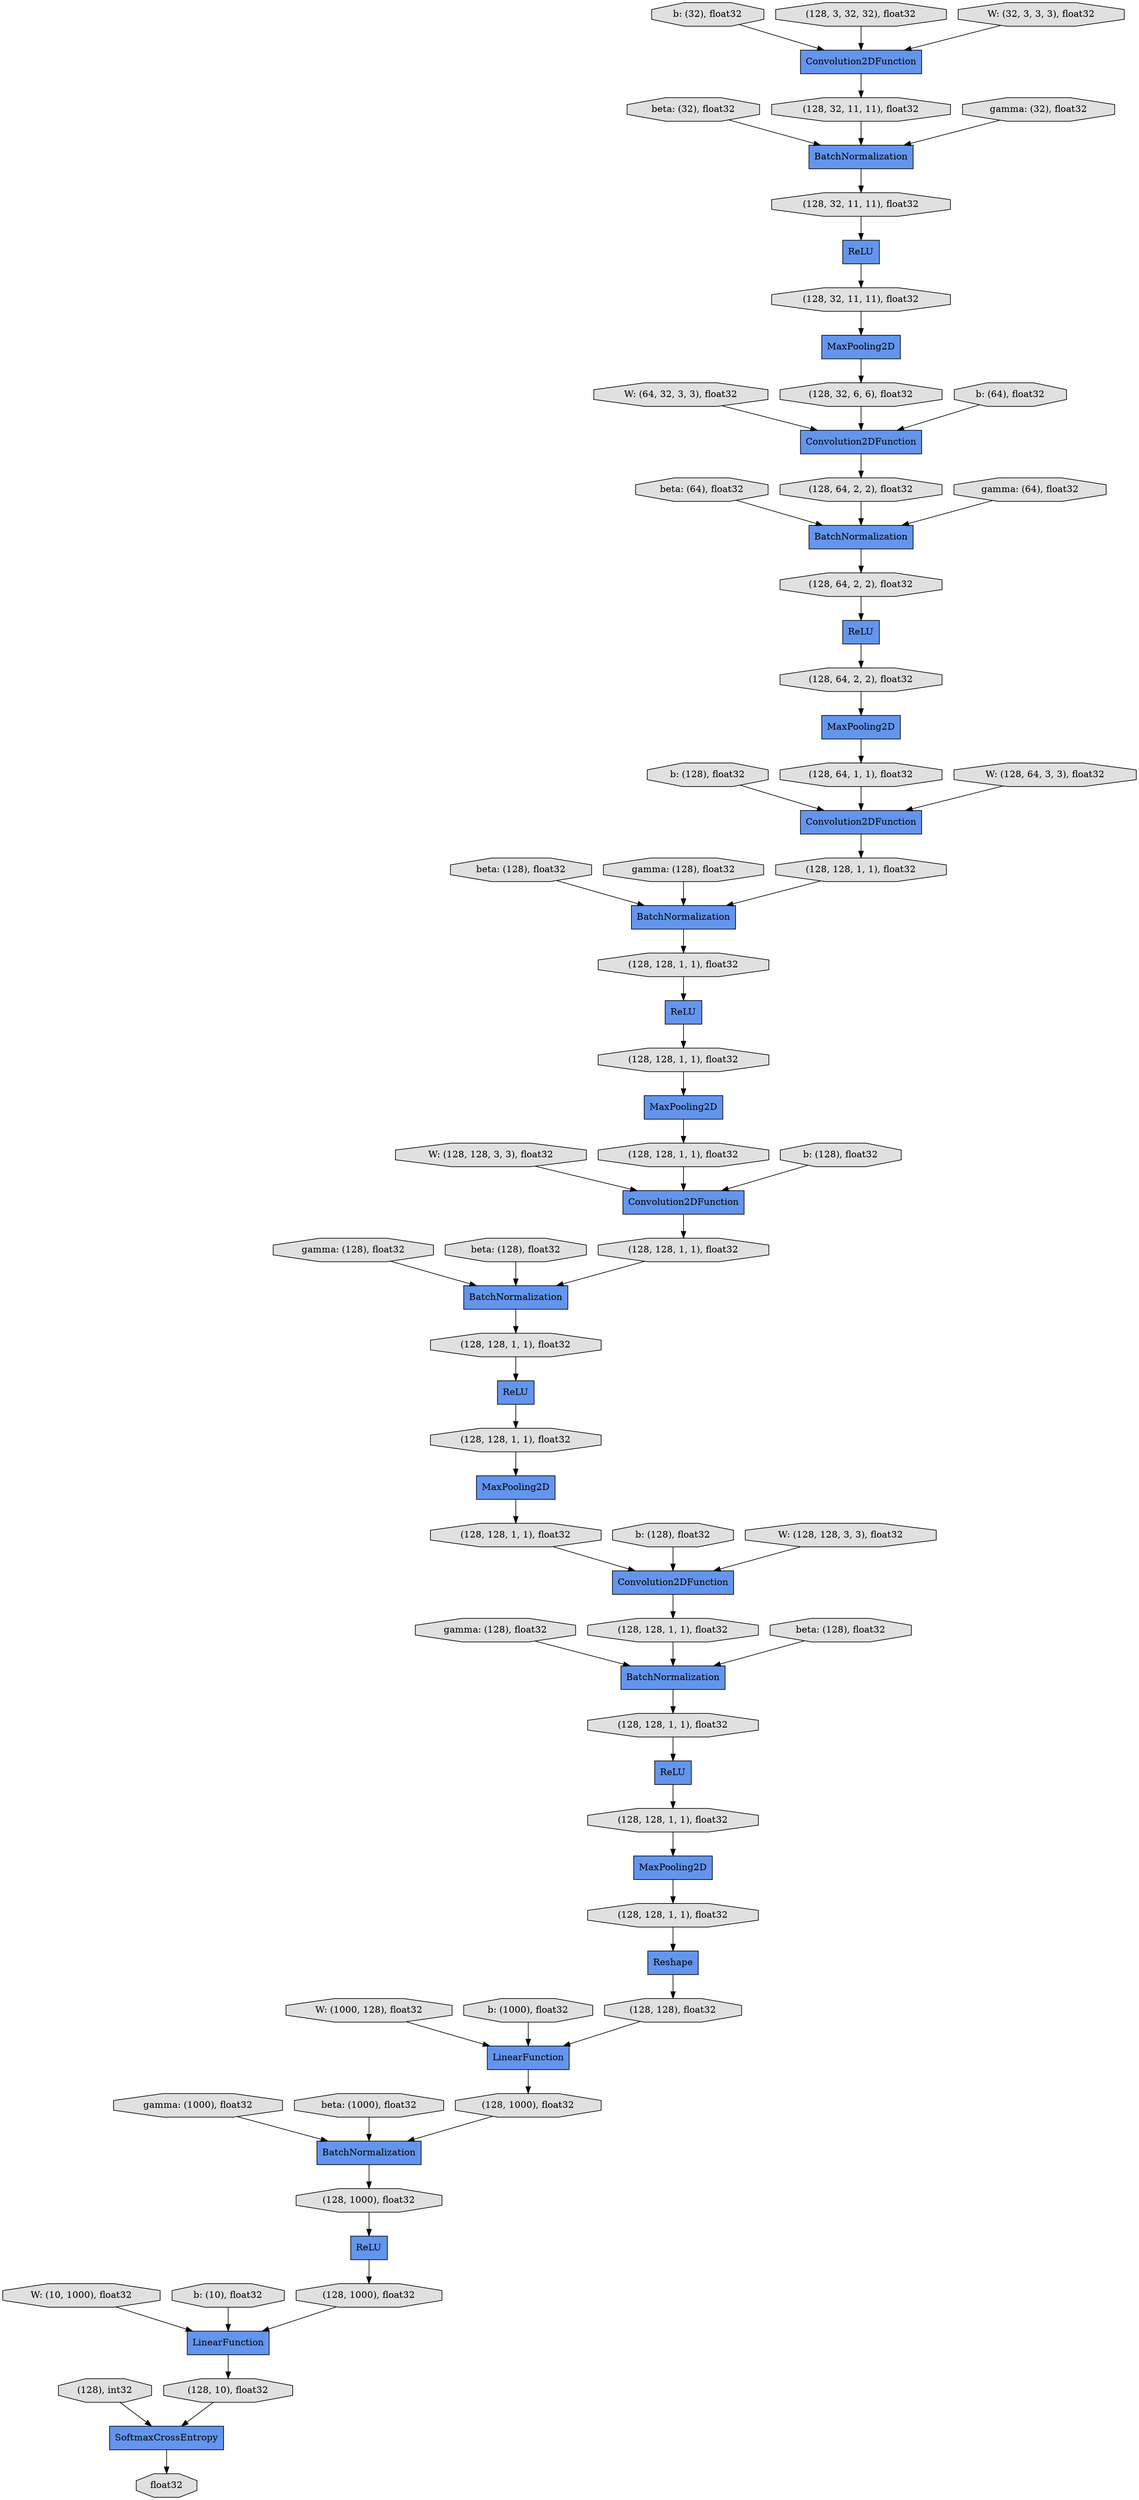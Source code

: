 digraph graphname{rankdir=TB;2797020416040 [label="(128, 1000), float32",shape="octagon",fillcolor="#E0E0E0",style="filled"];2796867368888 [label="beta: (64), float32",shape="octagon",fillcolor="#E0E0E0",style="filled"];2797020414024 [label="(128, 128, 1, 1), float32",shape="octagon",fillcolor="#E0E0E0",style="filled"];2797020323912 [label="BatchNormalization",shape="record",fillcolor="#6495ED",style="filled"];2796791275648 [label="Convolution2DFunction",shape="record",fillcolor="#6495ED",style="filled"];2797020416152 [label="(128, 1000), float32",shape="octagon",fillcolor="#E0E0E0",style="filled"];2796867369112 [label="gamma: (128), float32",shape="octagon",fillcolor="#E0E0E0",style="filled"];2796867367096 [label="gamma: (1000), float32",shape="octagon",fillcolor="#E0E0E0",style="filled"];2797020414136 [label="BatchNormalization",shape="record",fillcolor="#6495ED",style="filled"];2796867444976 [label="b: (32), float32",shape="octagon",fillcolor="#E0E0E0",style="filled"];2797020416264 [label="SoftmaxCrossEntropy",shape="record",fillcolor="#6495ED",style="filled"];2796867324168 [label="W: (1000, 128), float32",shape="octagon",fillcolor="#E0E0E0",style="filled"];2797020414248 [label="(128, 128, 1, 1), float32",shape="octagon",fillcolor="#E0E0E0",style="filled"];2796867448728 [label="Convolution2DFunction",shape="record",fillcolor="#6495ED",style="filled"];2796867367320 [label="beta: (128), float32",shape="octagon",fillcolor="#E0E0E0",style="filled"];2796867324336 [label="b: (1000), float32",shape="octagon",fillcolor="#E0E0E0",style="filled"];2796867404240 [label="beta: (1000), float32",shape="octagon",fillcolor="#E0E0E0",style="filled"];2797020414416 [label="(128, 128, 1, 1), float32",shape="octagon",fillcolor="#E0E0E0",style="filled"];2797020324304 [label="(128, 32, 11, 11), float32",shape="octagon",fillcolor="#E0E0E0",style="filled"];2797020416544 [label="(128, 1000), float32",shape="octagon",fillcolor="#E0E0E0",style="filled"];2796867324448 [label="W: (10, 1000), float32",shape="octagon",fillcolor="#E0E0E0",style="filled"];2796867445312 [label="W: (64, 32, 3, 3), float32",shape="octagon",fillcolor="#E0E0E0",style="filled"];2797020324416 [label="(128, 32, 11, 11), float32",shape="octagon",fillcolor="#E0E0E0",style="filled"];2796867447552 [label="ReLU",shape="record",fillcolor="#6495ED",style="filled"];2796867325848 [label="beta: (32), float32",shape="octagon",fillcolor="#E0E0E0",style="filled"];2797020414640 [label="ReLU",shape="record",fillcolor="#6495ED",style="filled"];2797020416712 [label="(128, 10), float32",shape="octagon",fillcolor="#E0E0E0",style="filled"];2796867323832 [label="b: (128), float32",shape="octagon",fillcolor="#E0E0E0",style="filled"];2797020414696 [label="(128, 128, 1, 1), float32",shape="octagon",fillcolor="#E0E0E0",style="filled"];2796867367600 [label="gamma: (128), float32",shape="octagon",fillcolor="#E0E0E0",style="filled"];2797020326656 [label="ReLU",shape="record",fillcolor="#6495ED",style="filled"];2796867322544 [label="b: (128), float32",shape="octagon",fillcolor="#E0E0E0",style="filled"];2797020324584 [label="MaxPooling2D",shape="record",fillcolor="#6495ED",style="filled"];2796867369784 [label="gamma: (128), float32",shape="octagon",fillcolor="#E0E0E0",style="filled"];2797020324528 [label="(128, 64, 2, 2), float32",shape="octagon",fillcolor="#E0E0E0",style="filled"];2797020414808 [label="(128, 128, 1, 1), float32",shape="octagon",fillcolor="#E0E0E0",style="filled"];2797020324696 [label="Convolution2DFunction",shape="record",fillcolor="#6495ED",style="filled"];2797020416880 [label="(128), int32",shape="octagon",fillcolor="#E0E0E0",style="filled"];2796867324784 [label="b: (10), float32",shape="octagon",fillcolor="#E0E0E0",style="filled"];2796791276376 [label="(128, 32, 6, 6), float32",shape="octagon",fillcolor="#E0E0E0",style="filled"];2796867369896 [label="beta: (128), float32",shape="octagon",fillcolor="#E0E0E0",style="filled"];2797020326824 [label="(128, 128, 1, 1), float32",shape="octagon",fillcolor="#E0E0E0",style="filled"];2797020414920 [label="MaxPooling2D",shape="record",fillcolor="#6495ED",style="filled"];2796850850728 [label="(128, 64, 2, 2), float32",shape="octagon",fillcolor="#E0E0E0",style="filled"];2796867445648 [label="b: (64), float32",shape="octagon",fillcolor="#E0E0E0",style="filled"];2797020324864 [label="(128, 64, 1, 1), float32",shape="octagon",fillcolor="#E0E0E0",style="filled"];2797020326936 [label="MaxPooling2D",shape="record",fillcolor="#6495ED",style="filled"];2796867447832 [label="BatchNormalization",shape="record",fillcolor="#6495ED",style="filled"];2796867322936 [label="W: (128, 128, 3, 3), float32",shape="octagon",fillcolor="#E0E0E0",style="filled"];2797020324920 [label="(128, 64, 2, 2), float32",shape="octagon",fillcolor="#E0E0E0",style="filled"];2797020324976 [label="(128, 128, 1, 1), float32",shape="octagon",fillcolor="#E0E0E0",style="filled"];2796855137392 [label="ReLU",shape="record",fillcolor="#6495ED",style="filled"];2796867447944 [label="MaxPooling2D",shape="record",fillcolor="#6495ED",style="filled"];2797020417216 [label="float32",shape="octagon",fillcolor="#E0E0E0",style="filled"];2797020327104 [label="BatchNormalization",shape="record",fillcolor="#6495ED",style="filled"];2797020415200 [label="(128, 128, 1, 1), float32",shape="octagon",fillcolor="#E0E0E0",style="filled"];2796867445984 [label="W: (128, 64, 3, 3), float32",shape="octagon",fillcolor="#E0E0E0",style="filled"];2796791196920 [label="BatchNormalization",shape="record",fillcolor="#6495ED",style="filled"];2796867448000 [label="(128, 32, 11, 11), float32",shape="octagon",fillcolor="#E0E0E0",style="filled"];2797020327216 [label="(128, 128, 1, 1), float32",shape="octagon",fillcolor="#E0E0E0",style="filled"];2797020415368 [label="(128, 128, 1, 1), float32",shape="octagon",fillcolor="#E0E0E0",style="filled"];2796867368328 [label="gamma: (64), float32",shape="octagon",fillcolor="#E0E0E0",style="filled"];2796767024576 [label="Convolution2DFunction",shape="record",fillcolor="#6495ED",style="filled"];2797020327384 [label="(128, 128, 1, 1), float32",shape="octagon",fillcolor="#E0E0E0",style="filled"];2796867325400 [label="gamma: (32), float32",shape="octagon",fillcolor="#E0E0E0",style="filled"];2797020415480 [label="LinearFunction",shape="record",fillcolor="#6495ED",style="filled"];2796867323440 [label="b: (128), float32",shape="octagon",fillcolor="#E0E0E0",style="filled"];2797020327496 [label="Convolution2DFunction",shape="record",fillcolor="#6495ED",style="filled"];2797020415592 [label="Reshape",shape="record",fillcolor="#6495ED",style="filled"];2796867370624 [label="beta: (128), float32",shape="octagon",fillcolor="#E0E0E0",style="filled"];2796867448448 [label="(128, 3, 32, 32), float32",shape="octagon",fillcolor="#E0E0E0",style="filled"];2796867323552 [label="W: (128, 128, 3, 3), float32",shape="octagon",fillcolor="#E0E0E0",style="filled"];2797020327608 [label="ReLU",shape="record",fillcolor="#6495ED",style="filled"];2797020327664 [label="(128, 128, 1, 1), float32",shape="octagon",fillcolor="#E0E0E0",style="filled"];2797020415760 [label="BatchNormalization",shape="record",fillcolor="#6495ED",style="filled"];2797020415872 [label="(128, 128), float32",shape="octagon",fillcolor="#E0E0E0",style="filled"];2797020327832 [label="MaxPooling2D",shape="record",fillcolor="#6495ED",style="filled"];2797020415928 [label="LinearFunction",shape="record",fillcolor="#6495ED",style="filled"];2796867407824 [label="W: (32, 3, 3, 3), float32",shape="octagon",fillcolor="#E0E0E0",style="filled"];2797020415984 [label="ReLU",shape="record",fillcolor="#6495ED",style="filled"];2797020414696 -> 2797020414136;2796855137392 -> 2797020324920;2796850850728 -> 2796791196920;2797020414136 -> 2797020414808;2796867448000 -> 2796867447832;2796867324336 -> 2797020415928;2797020414248 -> 2797020327832;2796867447552 -> 2797020324416;2796867322544 -> 2796791275648;2796867323440 -> 2797020324696;2796867324168 -> 2797020415928;2796867323832 -> 2797020327496;2796791275648 -> 2797020324976;2797020326936 -> 2797020327384;2797020327608 -> 2797020414248;2797020324864 -> 2796791275648;2796867407824 -> 2796867448728;2796867369896 -> 2797020327104;2797020416264 -> 2797020417216;2797020327832 -> 2797020414416;2797020324696 -> 2797020327664;2796867445312 -> 2796767024576;2796867367320 -> 2797020323912;2797020416544 -> 2797020415480;2796867324448 -> 2797020415480;2797020415368 -> 2797020415592;2796867370624 -> 2797020414136;2796867368888 -> 2796791196920;2796867447944 -> 2796791276376;2796867448728 -> 2796867448000;2796867322936 -> 2797020324696;2797020324976 -> 2797020323912;2796867369112 -> 2797020414136;2797020327104 -> 2797020414024;2796867325848 -> 2796867447832;2797020416152 -> 2797020415984;2797020416712 -> 2797020416264;2796767024576 -> 2796850850728;2797020414416 -> 2797020327496;2797020326656 -> 2797020327216;2796867445984 -> 2796791275648;2797020324920 -> 2797020324584;2797020414920 -> 2797020415368;2797020327664 -> 2797020327104;2797020324528 -> 2796855137392;2796867445648 -> 2796767024576;2796867367096 -> 2797020415760;2797020324304 -> 2796867447552;2797020415760 -> 2797020416152;2796867323552 -> 2797020327496;2796867448448 -> 2796867448728;2797020414024 -> 2797020327608;2797020327496 -> 2797020414696;2796867368328 -> 2796791196920;2797020415480 -> 2797020416712;2797020323912 -> 2797020326824;2796791196920 -> 2797020324528;2796867369784 -> 2797020327104;2797020415592 -> 2797020415872;2797020414808 -> 2797020414640;2797020326824 -> 2797020326656;2796867447832 -> 2797020324304;2796867404240 -> 2797020415760;2797020415200 -> 2797020414920;2797020416880 -> 2797020416264;2796867324784 -> 2797020415480;2796867367600 -> 2797020323912;2797020324416 -> 2796867447944;2796867444976 -> 2796867448728;2797020415872 -> 2797020415928;2796791276376 -> 2796767024576;2797020327384 -> 2797020324696;2796867325400 -> 2796867447832;2797020324584 -> 2797020324864;2797020415984 -> 2797020416544;2797020414640 -> 2797020415200;2797020415928 -> 2797020416040;2797020327216 -> 2797020326936;2797020416040 -> 2797020415760;}
